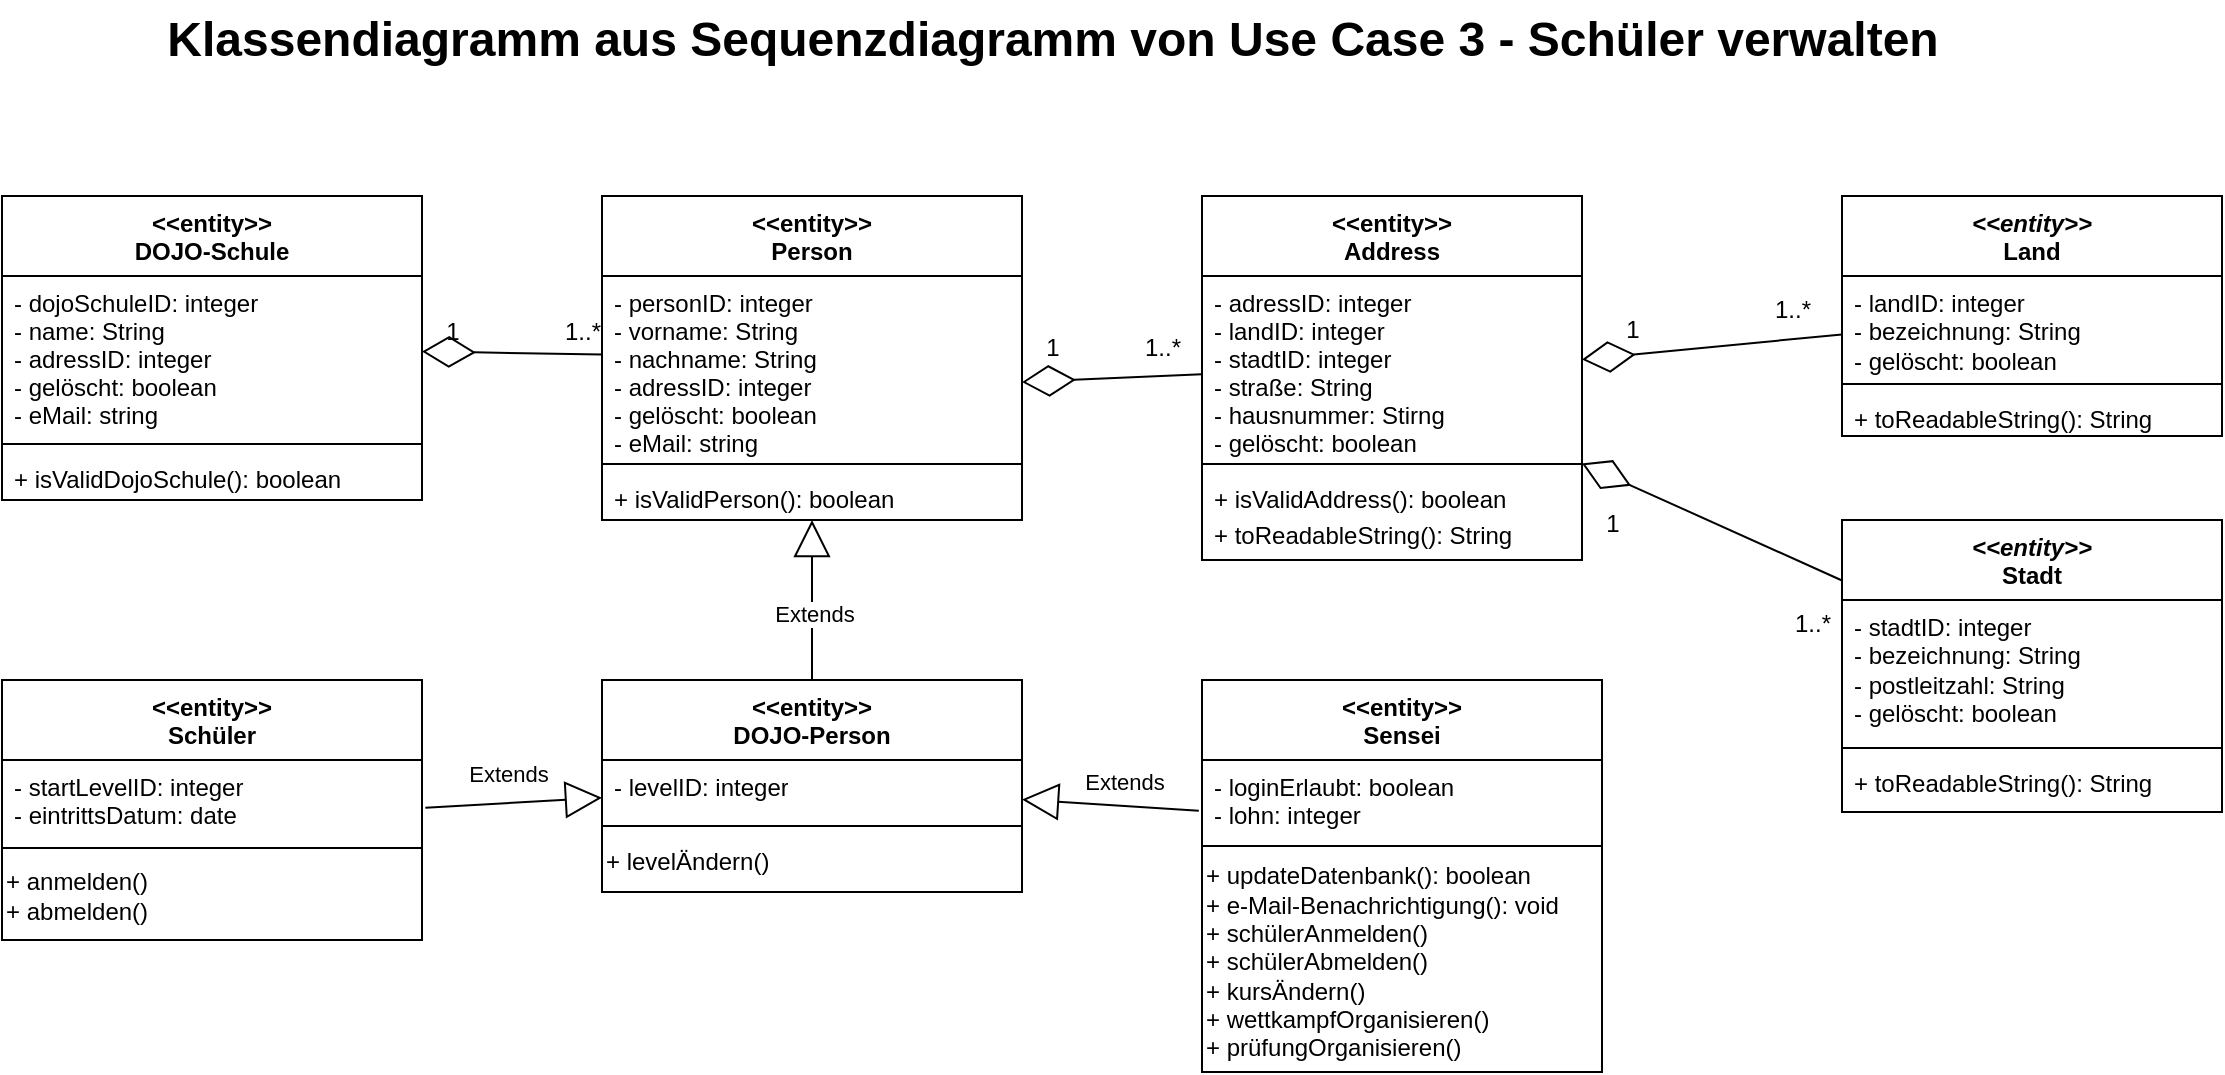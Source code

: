 <mxfile version="24.4.0" type="device">
  <diagram name="Seite-1" id="b443CF1VhAPyvtgchh_f">
    <mxGraphModel dx="1418" dy="828" grid="1" gridSize="10" guides="1" tooltips="1" connect="1" arrows="1" fold="1" page="1" pageScale="1" pageWidth="827" pageHeight="1169" math="0" shadow="0">
      <root>
        <mxCell id="0" />
        <mxCell id="1" parent="0" />
        <mxCell id="PsjCeRsLh5jmi4K4YWCr-8" value="&lt;span style=&quot;text-wrap: nowrap;&quot;&gt;&amp;lt;&amp;lt;entity&amp;gt;&amp;gt;&lt;/span&gt;&lt;br&gt;DOJO-Person" style="swimlane;fontStyle=1;align=center;verticalAlign=top;childLayout=stackLayout;horizontal=1;startSize=40;horizontalStack=0;resizeParent=1;resizeParentMax=0;resizeLast=0;collapsible=1;marginBottom=0;whiteSpace=wrap;html=1;" parent="1" vertex="1">
          <mxGeometry x="460" y="680" width="210" height="106" as="geometry" />
        </mxCell>
        <mxCell id="PsjCeRsLh5jmi4K4YWCr-9" value="&lt;div&gt;- levelID: integer&lt;/div&gt;" style="text;strokeColor=none;fillColor=none;align=left;verticalAlign=top;spacingLeft=4;spacingRight=4;overflow=hidden;rotatable=0;points=[[0,0.5],[1,0.5]];portConstraint=eastwest;whiteSpace=wrap;html=1;" parent="PsjCeRsLh5jmi4K4YWCr-8" vertex="1">
          <mxGeometry y="40" width="210" height="30" as="geometry" />
        </mxCell>
        <mxCell id="PsjCeRsLh5jmi4K4YWCr-10" value="" style="line;strokeWidth=1;fillColor=none;align=left;verticalAlign=middle;spacingTop=-1;spacingLeft=3;spacingRight=3;rotatable=0;labelPosition=right;points=[];portConstraint=eastwest;strokeColor=inherit;" parent="PsjCeRsLh5jmi4K4YWCr-8" vertex="1">
          <mxGeometry y="70" width="210" height="6" as="geometry" />
        </mxCell>
        <mxCell id="PsjCeRsLh5jmi4K4YWCr-101" value="&lt;div style=&quot;&quot;&gt;&lt;span style=&quot;background-color: initial;&quot;&gt;+ levelÄndern()&lt;/span&gt;&lt;br&gt;&lt;/div&gt;" style="text;html=1;align=left;verticalAlign=middle;resizable=0;points=[];autosize=1;strokeColor=none;fillColor=none;" parent="PsjCeRsLh5jmi4K4YWCr-8" vertex="1">
          <mxGeometry y="76" width="210" height="30" as="geometry" />
        </mxCell>
        <mxCell id="PsjCeRsLh5jmi4K4YWCr-12" value="&lt;&lt;entity&gt;&gt;&#xa;Schüler" style="swimlane;fontStyle=1;align=center;verticalAlign=top;childLayout=stackLayout;horizontal=1;startSize=40;horizontalStack=0;resizeParent=1;resizeLast=0;collapsible=1;marginBottom=0;rounded=0;shadow=0;strokeWidth=1;" parent="1" vertex="1">
          <mxGeometry x="160" y="680" width="210" height="130" as="geometry">
            <mxRectangle x="130" y="380" width="160" height="26" as="alternateBounds" />
          </mxGeometry>
        </mxCell>
        <mxCell id="PsjCeRsLh5jmi4K4YWCr-13" value="- startLevelID: integer&#xa;- eintrittsDatum: date" style="text;align=left;verticalAlign=top;spacingLeft=4;spacingRight=4;overflow=hidden;rotatable=0;points=[[0,0.5],[1,0.5]];portConstraint=eastwest;" parent="PsjCeRsLh5jmi4K4YWCr-12" vertex="1">
          <mxGeometry y="40" width="210" height="40" as="geometry" />
        </mxCell>
        <mxCell id="PsjCeRsLh5jmi4K4YWCr-14" value="" style="line;html=1;strokeWidth=1;align=left;verticalAlign=middle;spacingTop=-1;spacingLeft=3;spacingRight=3;rotatable=0;labelPosition=right;points=[];portConstraint=eastwest;" parent="PsjCeRsLh5jmi4K4YWCr-12" vertex="1">
          <mxGeometry y="80" width="210" height="8" as="geometry" />
        </mxCell>
        <mxCell id="PsjCeRsLh5jmi4K4YWCr-46" value="+ anmelden()&lt;div&gt;+ abmelden()&lt;/div&gt;" style="text;html=1;align=left;verticalAlign=middle;resizable=0;points=[];autosize=1;strokeColor=none;fillColor=none;" parent="PsjCeRsLh5jmi4K4YWCr-12" vertex="1">
          <mxGeometry y="88" width="210" height="40" as="geometry" />
        </mxCell>
        <mxCell id="PsjCeRsLh5jmi4K4YWCr-15" value="&lt;&lt;entity&gt;&gt;&#xa;Sensei" style="swimlane;fontStyle=1;align=center;verticalAlign=top;childLayout=stackLayout;horizontal=1;startSize=40;horizontalStack=0;resizeParent=1;resizeLast=0;collapsible=1;marginBottom=0;rounded=0;shadow=0;strokeWidth=1;" parent="1" vertex="1">
          <mxGeometry x="760" y="680" width="200" height="196" as="geometry">
            <mxRectangle x="340" y="380" width="170" height="26" as="alternateBounds" />
          </mxGeometry>
        </mxCell>
        <mxCell id="PsjCeRsLh5jmi4K4YWCr-16" value="- loginErlaubt: boolean&#xa;- lohn: integer" style="text;align=left;verticalAlign=top;spacingLeft=4;spacingRight=4;overflow=hidden;rotatable=0;points=[[0,0.5],[1,0.5]];portConstraint=eastwest;" parent="PsjCeRsLh5jmi4K4YWCr-15" vertex="1">
          <mxGeometry y="40" width="200" height="40" as="geometry" />
        </mxCell>
        <mxCell id="PsjCeRsLh5jmi4K4YWCr-17" value="" style="line;html=1;strokeWidth=1;align=left;verticalAlign=middle;spacingTop=-1;spacingLeft=3;spacingRight=3;rotatable=0;labelPosition=right;points=[];portConstraint=eastwest;" parent="PsjCeRsLh5jmi4K4YWCr-15" vertex="1">
          <mxGeometry y="80" width="200" height="6" as="geometry" />
        </mxCell>
        <mxCell id="PsjCeRsLh5jmi4K4YWCr-30" value="+ updateDatenbank(): boolean&lt;br&gt;+ e-Mail-Benachrichtigung(): void&lt;br&gt;+ schülerAnmelden()&lt;div&gt;+ schülerAbmelden()&lt;/div&gt;&lt;div&gt;+ kursÄndern()&lt;/div&gt;&lt;div&gt;+ wettkampfOrganisieren()&lt;/div&gt;&lt;div&gt;+ prüfungOrganisieren()&lt;/div&gt;" style="text;html=1;align=left;verticalAlign=middle;resizable=0;points=[];autosize=1;strokeColor=none;fillColor=none;" parent="PsjCeRsLh5jmi4K4YWCr-15" vertex="1">
          <mxGeometry y="86" width="200" height="110" as="geometry" />
        </mxCell>
        <mxCell id="PsjCeRsLh5jmi4K4YWCr-27" value="" style="endArrow=block;endSize=16;endFill=0;html=1;rounded=0;exitX=0.5;exitY=0;exitDx=0;exitDy=0;entryX=0.5;entryY=1;entryDx=0;entryDy=0;" parent="1" source="PsjCeRsLh5jmi4K4YWCr-8" target="PsjCeRsLh5jmi4K4YWCr-95" edge="1">
          <mxGeometry width="160" relative="1" as="geometry">
            <mxPoint x="240" y="600" as="sourcePoint" />
            <mxPoint x="320" y="600" as="targetPoint" />
          </mxGeometry>
        </mxCell>
        <mxCell id="PsjCeRsLh5jmi4K4YWCr-104" value="Extends" style="edgeLabel;html=1;align=center;verticalAlign=middle;resizable=0;points=[];" parent="PsjCeRsLh5jmi4K4YWCr-27" vertex="1" connectable="0">
          <mxGeometry x="-0.172" y="-1" relative="1" as="geometry">
            <mxPoint as="offset" />
          </mxGeometry>
        </mxCell>
        <mxCell id="PsjCeRsLh5jmi4K4YWCr-28" value="" style="endArrow=block;endSize=16;endFill=0;html=1;rounded=0;exitX=-0.008;exitY=0.635;exitDx=0;exitDy=0;exitPerimeter=0;" parent="1" source="PsjCeRsLh5jmi4K4YWCr-16" target="PsjCeRsLh5jmi4K4YWCr-8" edge="1">
          <mxGeometry width="160" relative="1" as="geometry">
            <mxPoint x="620" y="700" as="sourcePoint" />
            <mxPoint x="620" y="634" as="targetPoint" />
          </mxGeometry>
        </mxCell>
        <mxCell id="PsjCeRsLh5jmi4K4YWCr-106" value="Extends" style="edgeLabel;html=1;align=center;verticalAlign=middle;resizable=0;points=[];" parent="PsjCeRsLh5jmi4K4YWCr-28" vertex="1" connectable="0">
          <mxGeometry x="0.131" y="-5" relative="1" as="geometry">
            <mxPoint x="12" y="-6" as="offset" />
          </mxGeometry>
        </mxCell>
        <mxCell id="PsjCeRsLh5jmi4K4YWCr-29" value="" style="endArrow=block;endSize=16;endFill=0;html=1;rounded=0;exitX=1.008;exitY=0.596;exitDx=0;exitDy=0;exitPerimeter=0;" parent="1" source="PsjCeRsLh5jmi4K4YWCr-13" target="PsjCeRsLh5jmi4K4YWCr-8" edge="1">
          <mxGeometry width="160" relative="1" as="geometry">
            <mxPoint x="630" y="710" as="sourcePoint" />
            <mxPoint x="630" y="644" as="targetPoint" />
          </mxGeometry>
        </mxCell>
        <mxCell id="PsjCeRsLh5jmi4K4YWCr-105" value="Extends" style="edgeLabel;html=1;align=center;verticalAlign=middle;resizable=0;points=[];" parent="PsjCeRsLh5jmi4K4YWCr-29" vertex="1" connectable="0">
          <mxGeometry x="-0.192" relative="1" as="geometry">
            <mxPoint x="6" y="-15" as="offset" />
          </mxGeometry>
        </mxCell>
        <mxCell id="PsjCeRsLh5jmi4K4YWCr-60" value="&lt;&lt;entity&gt;&gt;&#xa;Address" style="swimlane;fontStyle=1;align=center;verticalAlign=top;childLayout=stackLayout;horizontal=1;startSize=40;horizontalStack=0;resizeParent=1;resizeLast=0;collapsible=1;marginBottom=0;rounded=0;shadow=0;strokeWidth=1;" parent="1" vertex="1">
          <mxGeometry x="760" y="438" width="190" height="182" as="geometry">
            <mxRectangle x="550" y="140" width="160" height="26" as="alternateBounds" />
          </mxGeometry>
        </mxCell>
        <mxCell id="PsjCeRsLh5jmi4K4YWCr-61" value="- adressID: integer&#xa;- landID: integer&#xa;- stadtID: integer&#xa;- straße: String&#xa;- hausnummer: Stirng&#xa;- gelöscht: boolean" style="text;align=left;verticalAlign=top;spacingLeft=4;spacingRight=4;overflow=hidden;rotatable=0;points=[[0,0.5],[1,0.5]];portConstraint=eastwest;" parent="PsjCeRsLh5jmi4K4YWCr-60" vertex="1">
          <mxGeometry y="40" width="190" height="90" as="geometry" />
        </mxCell>
        <mxCell id="PsjCeRsLh5jmi4K4YWCr-62" value="" style="line;html=1;strokeWidth=1;align=left;verticalAlign=middle;spacingTop=-1;spacingLeft=3;spacingRight=3;rotatable=0;labelPosition=right;points=[];portConstraint=eastwest;" parent="PsjCeRsLh5jmi4K4YWCr-60" vertex="1">
          <mxGeometry y="130" width="190" height="8" as="geometry" />
        </mxCell>
        <mxCell id="PsjCeRsLh5jmi4K4YWCr-63" value="+ isValidAddress(): boolean" style="text;align=left;verticalAlign=top;spacingLeft=4;spacingRight=4;overflow=hidden;rotatable=0;points=[[0,0.5],[1,0.5]];portConstraint=eastwest;" parent="PsjCeRsLh5jmi4K4YWCr-60" vertex="1">
          <mxGeometry y="138" width="190" height="18" as="geometry" />
        </mxCell>
        <mxCell id="PsjCeRsLh5jmi4K4YWCr-64" value="+ toReadableString(): String" style="text;align=left;verticalAlign=top;spacingLeft=4;spacingRight=4;overflow=hidden;rotatable=0;points=[[0,0.5],[1,0.5]];portConstraint=eastwest;" parent="PsjCeRsLh5jmi4K4YWCr-60" vertex="1">
          <mxGeometry y="156" width="190" height="26" as="geometry" />
        </mxCell>
        <mxCell id="PsjCeRsLh5jmi4K4YWCr-65" value="&lt;span style=&quot;font-style: italic; text-wrap: nowrap;&quot;&gt;&amp;lt;&amp;lt;entity&amp;gt;&amp;gt;&lt;/span&gt;&lt;br&gt;Land" style="swimlane;fontStyle=1;align=center;verticalAlign=top;childLayout=stackLayout;horizontal=1;startSize=40;horizontalStack=0;resizeParent=1;resizeParentMax=0;resizeLast=0;collapsible=1;marginBottom=0;whiteSpace=wrap;html=1;" parent="1" vertex="1">
          <mxGeometry x="1080" y="438" width="190" height="120" as="geometry" />
        </mxCell>
        <mxCell id="PsjCeRsLh5jmi4K4YWCr-66" value="- landID: integer&lt;div&gt;- bezeichnung: String&lt;/div&gt;&lt;div&gt;&lt;span style=&quot;text-wrap: nowrap;&quot;&gt;- gelöscht: boolean&lt;/span&gt;&lt;br&gt;&lt;/div&gt;" style="text;strokeColor=none;fillColor=none;align=left;verticalAlign=top;spacingLeft=4;spacingRight=4;overflow=hidden;rotatable=0;points=[[0,0.5],[1,0.5]];portConstraint=eastwest;whiteSpace=wrap;html=1;" parent="PsjCeRsLh5jmi4K4YWCr-65" vertex="1">
          <mxGeometry y="40" width="190" height="50" as="geometry" />
        </mxCell>
        <mxCell id="PsjCeRsLh5jmi4K4YWCr-67" value="" style="line;strokeWidth=1;fillColor=none;align=left;verticalAlign=middle;spacingTop=-1;spacingLeft=3;spacingRight=3;rotatable=0;labelPosition=right;points=[];portConstraint=eastwest;strokeColor=inherit;" parent="PsjCeRsLh5jmi4K4YWCr-65" vertex="1">
          <mxGeometry y="90" width="190" height="8" as="geometry" />
        </mxCell>
        <mxCell id="PsjCeRsLh5jmi4K4YWCr-68" value="+ toReadableString(): String" style="text;strokeColor=none;fillColor=none;align=left;verticalAlign=top;spacingLeft=4;spacingRight=4;overflow=hidden;rotatable=0;points=[[0,0.5],[1,0.5]];portConstraint=eastwest;whiteSpace=wrap;html=1;" parent="PsjCeRsLh5jmi4K4YWCr-65" vertex="1">
          <mxGeometry y="98" width="190" height="22" as="geometry" />
        </mxCell>
        <mxCell id="PsjCeRsLh5jmi4K4YWCr-69" value="&lt;span style=&quot;color: rgba(0, 0, 0, 0); font-family: monospace; font-size: 0px; font-weight: 400; text-align: start; text-wrap: nowrap;&quot;&gt;%3CmxGraphModel%3E%3Croot%3E%3CmxCell%20id%3D%220%22%2F%3E%3CmxCell%20id%3D%221%22%20parent%3D%220%22%2F%3E%3CmxCell%20id%3D%222%22%20value%3D%22%2B%20toReadableString()%3A%20String%22%20style%3D%22text%3BstrokeColor%3Dnone%3BfillColor%3Dnone%3Balign%3Dleft%3BverticalAlign%3Dtop%3BspacingLeft%3D4%3BspacingRight%3D4%3Boverflow%3Dhidden%3Brotatable%3D0%3Bpoints%3D%5B%5B0%2C0.5%5D%2C%5B1%2C0.5%5D%5D%3BportConstraint%3Deastwest%3BwhiteSpace%3Dwrap%3Bhtml%3D1%3B%22%20vertex%3D%221%22%20parent%3D%221%22%3E%3CmxGeometry%20x%3D%22960%22%20y%3D%22152%22%20width%3D%22190%22%20height%3D%2238%22%20as%3D%22geometry%22%2F%3E%3C%2FmxCell%3E%3C%2Froot%3E%3C%2FmxGraphModel%3E&lt;/span&gt;&lt;span style=&quot;font-style: italic; text-wrap: nowrap;&quot;&gt;&amp;lt;&amp;lt;entity&amp;gt;&amp;gt;&lt;/span&gt;&lt;br&gt;Stadt" style="swimlane;fontStyle=1;align=center;verticalAlign=top;childLayout=stackLayout;horizontal=1;startSize=40;horizontalStack=0;resizeParent=1;resizeParentMax=0;resizeLast=0;collapsible=1;marginBottom=0;whiteSpace=wrap;html=1;" parent="1" vertex="1">
          <mxGeometry x="1080" y="600" width="190" height="146" as="geometry" />
        </mxCell>
        <mxCell id="PsjCeRsLh5jmi4K4YWCr-70" value="- stadtID: integer&lt;div&gt;- bezeichnung: String&lt;/div&gt;&lt;div&gt;- postleitzahl: String&lt;/div&gt;&lt;div&gt;- gelöscht: boolean&lt;/div&gt;&lt;div&gt;&lt;br&gt;&lt;/div&gt;" style="text;strokeColor=none;fillColor=none;align=left;verticalAlign=top;spacingLeft=4;spacingRight=4;overflow=hidden;rotatable=0;points=[[0,0.5],[1,0.5]];portConstraint=eastwest;whiteSpace=wrap;html=1;" parent="PsjCeRsLh5jmi4K4YWCr-69" vertex="1">
          <mxGeometry y="40" width="190" height="70" as="geometry" />
        </mxCell>
        <mxCell id="PsjCeRsLh5jmi4K4YWCr-71" value="" style="line;strokeWidth=1;fillColor=none;align=left;verticalAlign=middle;spacingTop=-1;spacingLeft=3;spacingRight=3;rotatable=0;labelPosition=right;points=[];portConstraint=eastwest;strokeColor=inherit;" parent="PsjCeRsLh5jmi4K4YWCr-69" vertex="1">
          <mxGeometry y="110" width="190" height="8" as="geometry" />
        </mxCell>
        <mxCell id="PsjCeRsLh5jmi4K4YWCr-72" value="+ toReadableString(): String" style="text;strokeColor=none;fillColor=none;align=left;verticalAlign=top;spacingLeft=4;spacingRight=4;overflow=hidden;rotatable=0;points=[[0,0.5],[1,0.5]];portConstraint=eastwest;whiteSpace=wrap;html=1;" parent="PsjCeRsLh5jmi4K4YWCr-69" vertex="1">
          <mxGeometry y="118" width="190" height="28" as="geometry" />
        </mxCell>
        <mxCell id="PsjCeRsLh5jmi4K4YWCr-81" value="" style="group" parent="1" vertex="1" connectable="0">
          <mxGeometry x="950" y="558" width="135" height="100" as="geometry" />
        </mxCell>
        <mxCell id="PsjCeRsLh5jmi4K4YWCr-84" value="1..*" style="text;html=1;align=center;verticalAlign=middle;resizable=0;points=[];autosize=1;strokeColor=none;fillColor=none;" parent="PsjCeRsLh5jmi4K4YWCr-81" vertex="1">
          <mxGeometry x="95" y="78.571" width="40" height="30" as="geometry" />
        </mxCell>
        <mxCell id="73VRCfCl2vFbYgPtvkrd-2" value="1" style="text;html=1;align=center;verticalAlign=middle;resizable=0;points=[];autosize=1;strokeColor=none;fillColor=none;" vertex="1" parent="PsjCeRsLh5jmi4K4YWCr-81">
          <mxGeometry y="28.571" width="30" height="30" as="geometry" />
        </mxCell>
        <mxCell id="PsjCeRsLh5jmi4K4YWCr-90" value="" style="endArrow=diamondThin;endFill=0;endSize=24;html=1;rounded=0;" parent="1" source="PsjCeRsLh5jmi4K4YWCr-61" edge="1">
          <mxGeometry width="160" relative="1" as="geometry">
            <mxPoint x="464.348" y="372" as="sourcePoint" />
            <mxPoint x="670" y="531.057" as="targetPoint" />
          </mxGeometry>
        </mxCell>
        <mxCell id="PsjCeRsLh5jmi4K4YWCr-93" value="1..*" style="text;html=1;align=center;verticalAlign=middle;resizable=0;points=[];autosize=1;strokeColor=none;fillColor=none;" parent="1" vertex="1">
          <mxGeometry x="720" y="499" width="40" height="30" as="geometry" />
        </mxCell>
        <mxCell id="PsjCeRsLh5jmi4K4YWCr-94" value="1" style="text;html=1;align=center;verticalAlign=middle;resizable=0;points=[];autosize=1;strokeColor=none;fillColor=none;" parent="1" vertex="1">
          <mxGeometry x="670" y="499" width="30" height="30" as="geometry" />
        </mxCell>
        <mxCell id="PsjCeRsLh5jmi4K4YWCr-95" value="&lt;&lt;entity&gt;&gt;&#xa;Person" style="swimlane;fontStyle=1;align=center;verticalAlign=top;childLayout=stackLayout;horizontal=1;startSize=40;horizontalStack=0;resizeParent=1;resizeLast=0;collapsible=1;marginBottom=0;rounded=0;shadow=0;strokeWidth=1;" parent="1" vertex="1">
          <mxGeometry x="460" y="438" width="210" height="162" as="geometry">
            <mxRectangle x="230" y="140" width="160" height="26" as="alternateBounds" />
          </mxGeometry>
        </mxCell>
        <mxCell id="PsjCeRsLh5jmi4K4YWCr-96" value="- personID: integer&#xa;- vorname: String&#xa;- nachname: String&#xa;- adressID: integer&#xa;- gelöscht: boolean&#xa;- eMail: string" style="text;align=left;verticalAlign=top;spacingLeft=4;spacingRight=4;overflow=hidden;rotatable=0;points=[[0,0.5],[1,0.5]];portConstraint=eastwest;" parent="PsjCeRsLh5jmi4K4YWCr-95" vertex="1">
          <mxGeometry y="40" width="210" height="90" as="geometry" />
        </mxCell>
        <mxCell id="PsjCeRsLh5jmi4K4YWCr-97" value="" style="line;html=1;strokeWidth=1;align=left;verticalAlign=middle;spacingTop=-1;spacingLeft=3;spacingRight=3;rotatable=0;labelPosition=right;points=[];portConstraint=eastwest;" parent="PsjCeRsLh5jmi4K4YWCr-95" vertex="1">
          <mxGeometry y="130" width="210" height="8" as="geometry" />
        </mxCell>
        <mxCell id="PsjCeRsLh5jmi4K4YWCr-98" value="+ isValidPerson(): boolean" style="text;align=left;verticalAlign=top;spacingLeft=4;spacingRight=4;overflow=hidden;rotatable=0;points=[[0,0.5],[1,0.5]];portConstraint=eastwest;" parent="PsjCeRsLh5jmi4K4YWCr-95" vertex="1">
          <mxGeometry y="138" width="210" height="18" as="geometry" />
        </mxCell>
        <mxCell id="PsjCeRsLh5jmi4K4YWCr-103" value="&lt;b&gt;&lt;font style=&quot;font-size: 24px;&quot;&gt;Klassendiagramm aus Sequenzdiagramm von&amp;nbsp;&lt;/font&gt;&lt;/b&gt;&lt;b&gt;&lt;font style=&quot;font-size: 24px;&quot;&gt;Use Case 3 - Schüler verwalten&lt;/font&gt;&lt;/b&gt;" style="text;html=1;align=center;verticalAlign=middle;resizable=0;points=[];autosize=1;strokeColor=none;fillColor=none;" parent="1" vertex="1">
          <mxGeometry x="230" y="340" width="910" height="40" as="geometry" />
        </mxCell>
        <mxCell id="PsjCeRsLh5jmi4K4YWCr-107" value="&lt;&lt;entity&gt;&gt;&#xa;DOJO-Schule" style="swimlane;fontStyle=1;align=center;verticalAlign=top;childLayout=stackLayout;horizontal=1;startSize=40;horizontalStack=0;resizeParent=1;resizeLast=0;collapsible=1;marginBottom=0;rounded=0;shadow=0;strokeWidth=1;" parent="1" vertex="1">
          <mxGeometry x="160" y="438" width="210" height="152" as="geometry">
            <mxRectangle x="230" y="140" width="160" height="26" as="alternateBounds" />
          </mxGeometry>
        </mxCell>
        <mxCell id="PsjCeRsLh5jmi4K4YWCr-108" value="- dojoSchuleID: integer&#xa;- name: String&#xa;- adressID: integer&#xa;- gelöscht: boolean&#xa;- eMail: string" style="text;align=left;verticalAlign=top;spacingLeft=4;spacingRight=4;overflow=hidden;rotatable=0;points=[[0,0.5],[1,0.5]];portConstraint=eastwest;" parent="PsjCeRsLh5jmi4K4YWCr-107" vertex="1">
          <mxGeometry y="40" width="210" height="80" as="geometry" />
        </mxCell>
        <mxCell id="PsjCeRsLh5jmi4K4YWCr-109" value="" style="line;html=1;strokeWidth=1;align=left;verticalAlign=middle;spacingTop=-1;spacingLeft=3;spacingRight=3;rotatable=0;labelPosition=right;points=[];portConstraint=eastwest;" parent="PsjCeRsLh5jmi4K4YWCr-107" vertex="1">
          <mxGeometry y="120" width="210" height="8" as="geometry" />
        </mxCell>
        <mxCell id="PsjCeRsLh5jmi4K4YWCr-110" value="+ isValidDojoSchule(): boolean" style="text;align=left;verticalAlign=top;spacingLeft=4;spacingRight=4;overflow=hidden;rotatable=0;points=[[0,0.5],[1,0.5]];portConstraint=eastwest;" parent="PsjCeRsLh5jmi4K4YWCr-107" vertex="1">
          <mxGeometry y="128" width="210" height="18" as="geometry" />
        </mxCell>
        <mxCell id="PsjCeRsLh5jmi4K4YWCr-111" value="" style="endArrow=diamondThin;endFill=0;endSize=24;html=1;rounded=0;" parent="1" source="PsjCeRsLh5jmi4K4YWCr-95" target="PsjCeRsLh5jmi4K4YWCr-107" edge="1">
          <mxGeometry width="160" relative="1" as="geometry">
            <mxPoint x="490" y="532.97" as="sourcePoint" />
            <mxPoint x="400" y="523.027" as="targetPoint" />
          </mxGeometry>
        </mxCell>
        <mxCell id="PsjCeRsLh5jmi4K4YWCr-114" value="1" style="text;html=1;align=center;verticalAlign=middle;resizable=0;points=[];autosize=1;strokeColor=none;fillColor=none;" parent="1" vertex="1">
          <mxGeometry x="370" y="491" width="30" height="30" as="geometry" />
        </mxCell>
        <mxCell id="PsjCeRsLh5jmi4K4YWCr-115" value="1..*" style="text;html=1;align=center;verticalAlign=middle;resizable=0;points=[];autosize=1;strokeColor=none;fillColor=none;" parent="1" vertex="1">
          <mxGeometry x="430" y="491" width="40" height="30" as="geometry" />
        </mxCell>
        <mxCell id="PsjCeRsLh5jmi4K4YWCr-78" value="" style="endArrow=diamondThin;endFill=0;endSize=24;html=1;rounded=0;" parent="1" source="PsjCeRsLh5jmi4K4YWCr-65" target="PsjCeRsLh5jmi4K4YWCr-60" edge="1">
          <mxGeometry width="160" relative="1" as="geometry">
            <mxPoint x="970" y="630" as="sourcePoint" />
            <mxPoint x="1130" y="630" as="targetPoint" />
          </mxGeometry>
        </mxCell>
        <mxCell id="PsjCeRsLh5jmi4K4YWCr-82" value="" style="endArrow=diamondThin;endFill=0;endSize=24;html=1;rounded=0;" parent="1" source="PsjCeRsLh5jmi4K4YWCr-69" target="PsjCeRsLh5jmi4K4YWCr-60" edge="1">
          <mxGeometry width="160" relative="1" as="geometry">
            <mxPoint x="830" y="690" as="sourcePoint" />
            <mxPoint x="990" y="690" as="targetPoint" />
          </mxGeometry>
        </mxCell>
        <mxCell id="PsjCeRsLh5jmi4K4YWCr-77" value="" style="group" parent="1" vertex="1" connectable="0">
          <mxGeometry x="960" y="480" width="115" height="40" as="geometry" />
        </mxCell>
        <mxCell id="PsjCeRsLh5jmi4K4YWCr-79" value="1" style="text;html=1;align=center;verticalAlign=middle;resizable=0;points=[];autosize=1;strokeColor=none;fillColor=none;" parent="PsjCeRsLh5jmi4K4YWCr-77" vertex="1">
          <mxGeometry y="10" width="30" height="30" as="geometry" />
        </mxCell>
        <mxCell id="PsjCeRsLh5jmi4K4YWCr-80" value="1..*" style="text;html=1;align=center;verticalAlign=middle;resizable=0;points=[];autosize=1;strokeColor=none;fillColor=none;" parent="PsjCeRsLh5jmi4K4YWCr-77" vertex="1">
          <mxGeometry x="75" width="40" height="30" as="geometry" />
        </mxCell>
      </root>
    </mxGraphModel>
  </diagram>
</mxfile>
